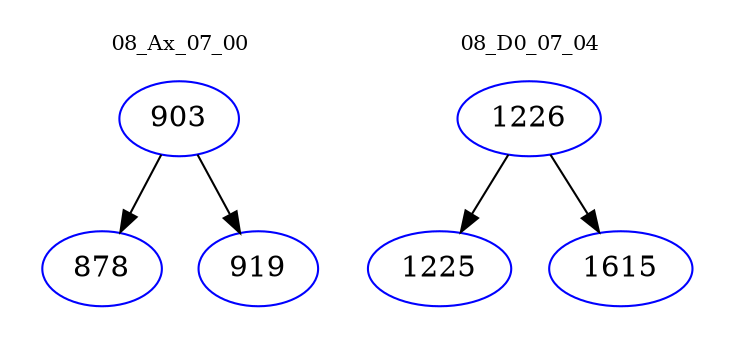 digraph{
subgraph cluster_0 {
color = white
label = "08_Ax_07_00";
fontsize=10;
T0_903 [label="903", color="blue"]
T0_903 -> T0_878 [color="black"]
T0_878 [label="878", color="blue"]
T0_903 -> T0_919 [color="black"]
T0_919 [label="919", color="blue"]
}
subgraph cluster_1 {
color = white
label = "08_D0_07_04";
fontsize=10;
T1_1226 [label="1226", color="blue"]
T1_1226 -> T1_1225 [color="black"]
T1_1225 [label="1225", color="blue"]
T1_1226 -> T1_1615 [color="black"]
T1_1615 [label="1615", color="blue"]
}
}
